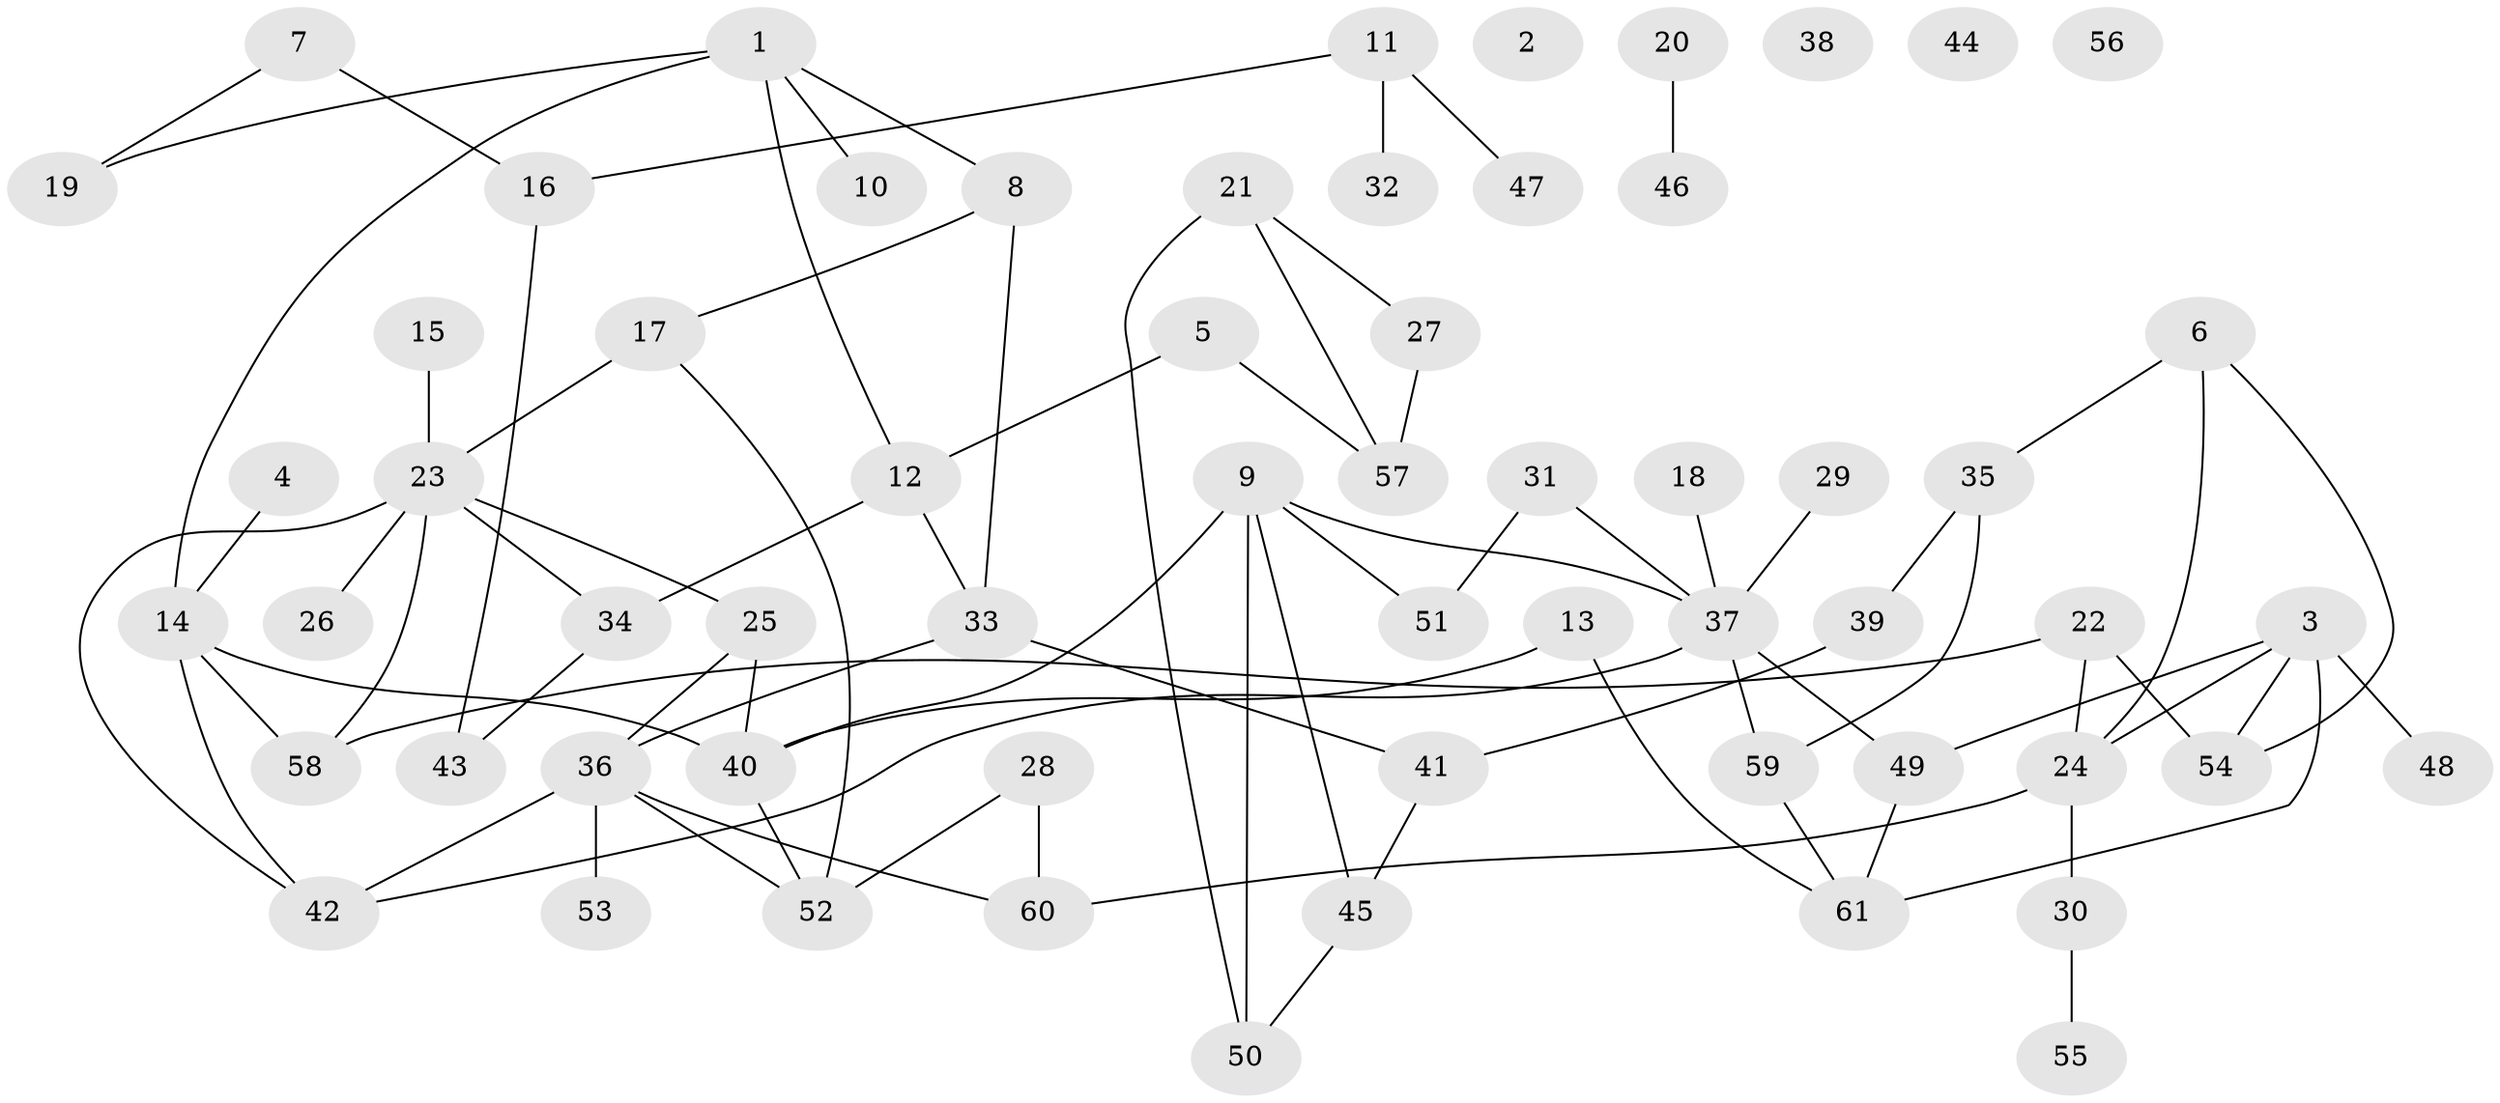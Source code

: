 // Generated by graph-tools (version 1.1) at 2025/33/03/09/25 02:33:57]
// undirected, 61 vertices, 81 edges
graph export_dot {
graph [start="1"]
  node [color=gray90,style=filled];
  1;
  2;
  3;
  4;
  5;
  6;
  7;
  8;
  9;
  10;
  11;
  12;
  13;
  14;
  15;
  16;
  17;
  18;
  19;
  20;
  21;
  22;
  23;
  24;
  25;
  26;
  27;
  28;
  29;
  30;
  31;
  32;
  33;
  34;
  35;
  36;
  37;
  38;
  39;
  40;
  41;
  42;
  43;
  44;
  45;
  46;
  47;
  48;
  49;
  50;
  51;
  52;
  53;
  54;
  55;
  56;
  57;
  58;
  59;
  60;
  61;
  1 -- 8;
  1 -- 10;
  1 -- 12;
  1 -- 14;
  1 -- 19;
  3 -- 24;
  3 -- 48;
  3 -- 49;
  3 -- 54;
  3 -- 61;
  4 -- 14;
  5 -- 12;
  5 -- 57;
  6 -- 24;
  6 -- 35;
  6 -- 54;
  7 -- 16;
  7 -- 19;
  8 -- 17;
  8 -- 33;
  9 -- 37;
  9 -- 40;
  9 -- 45;
  9 -- 50;
  9 -- 51;
  11 -- 16;
  11 -- 32;
  11 -- 47;
  12 -- 33;
  12 -- 34;
  13 -- 40;
  13 -- 61;
  14 -- 40;
  14 -- 42;
  14 -- 58;
  15 -- 23;
  16 -- 43;
  17 -- 23;
  17 -- 52;
  18 -- 37;
  20 -- 46;
  21 -- 27;
  21 -- 50;
  21 -- 57;
  22 -- 24;
  22 -- 54;
  22 -- 58;
  23 -- 25;
  23 -- 26;
  23 -- 34;
  23 -- 42;
  23 -- 58;
  24 -- 30;
  24 -- 60;
  25 -- 36;
  25 -- 40;
  27 -- 57;
  28 -- 52;
  28 -- 60;
  29 -- 37;
  30 -- 55;
  31 -- 37;
  31 -- 51;
  33 -- 36;
  33 -- 41;
  34 -- 43;
  35 -- 39;
  35 -- 59;
  36 -- 42;
  36 -- 52;
  36 -- 53;
  36 -- 60;
  37 -- 42;
  37 -- 49;
  37 -- 59;
  39 -- 41;
  40 -- 52;
  41 -- 45;
  45 -- 50;
  49 -- 61;
  59 -- 61;
}
